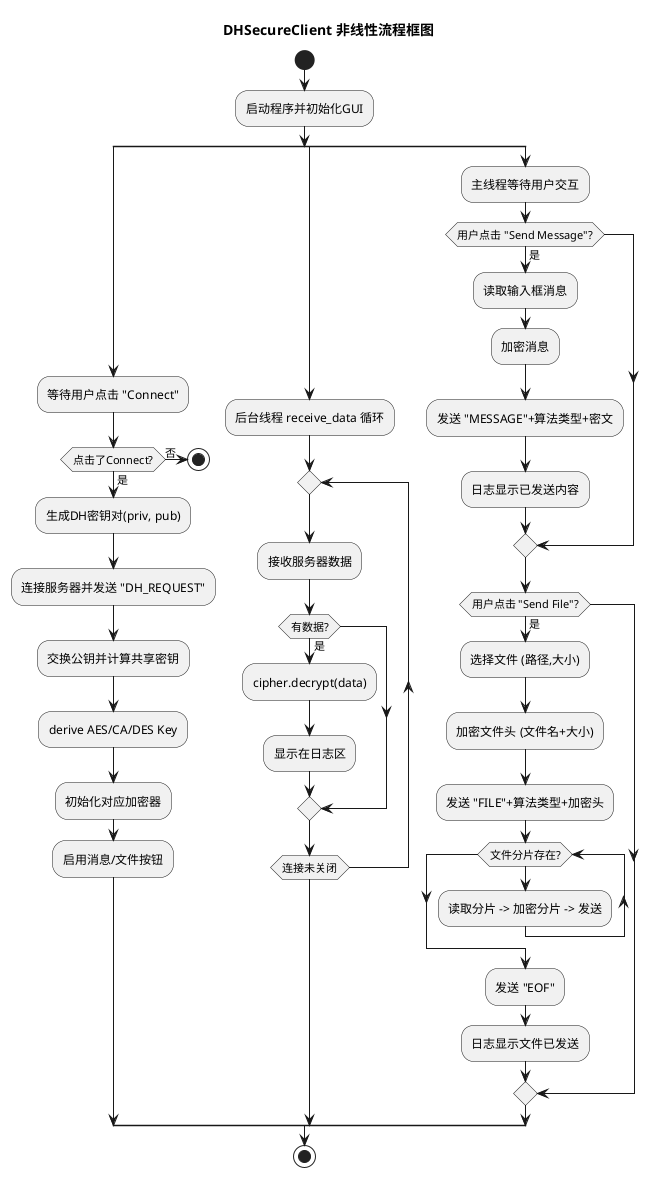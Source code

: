 @startuml
title DHSecureClient 非线性流程框图

start

:启动程序并初始化GUI;

split
  :等待用户点击 "Connect";
  if (点击了Connect?) then (是)
    :生成DH密钥对(priv, pub);
    :连接服务器并发送 "DH_REQUEST";
    :交换公钥并计算共享密钥;
    :derive AES/CA/DES Key;
    :初始化对应加密器;
    :启用消息/文件按钮;
  else (否)
    stop
  endif
split again
  :后台线程 receive_data 循环;
  repeat
    :接收服务器数据;
    if (有数据?) then (是)
      :cipher.decrypt(data);
      :显示在日志区;
    endif
  repeat while (连接未关闭)
split again
  :主线程等待用户交互;
  if (用户点击 "Send Message"?) then (是)
    :读取输入框消息;
    :加密消息;
    :发送 "MESSAGE"+算法类型+密文;
    :日志显示已发送内容;
  endif

  if (用户点击 "Send File"?) then (是)
    :选择文件 (路径,大小);
    :加密文件头 (文件名+大小);
    :发送 "FILE"+算法类型+加密头;
    while (文件分片存在?)
      :读取分片 -> 加密分片 -> 发送;
    endwhile
    :发送 "EOF";
    :日志显示文件已发送;
  endif
end split

stop
@enduml
